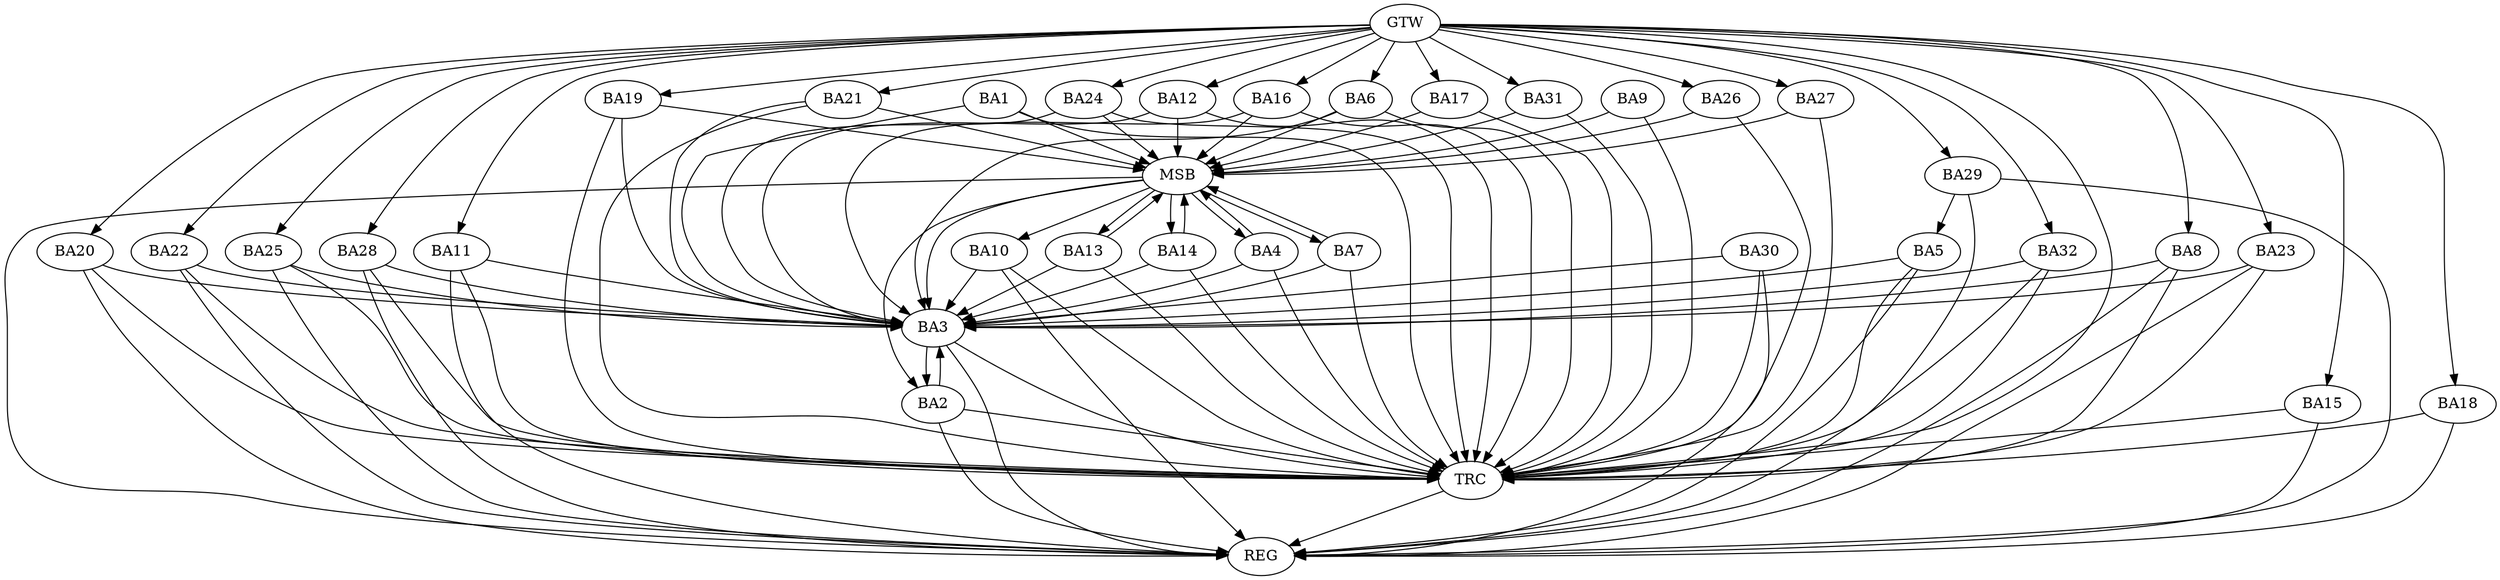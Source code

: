 strict digraph G {
  BA1 [ label="BA1" ];
  BA2 [ label="BA2" ];
  BA3 [ label="BA3" ];
  BA4 [ label="BA4" ];
  BA5 [ label="BA5" ];
  BA6 [ label="BA6" ];
  BA7 [ label="BA7" ];
  BA8 [ label="BA8" ];
  BA9 [ label="BA9" ];
  BA10 [ label="BA10" ];
  BA11 [ label="BA11" ];
  BA12 [ label="BA12" ];
  BA13 [ label="BA13" ];
  BA14 [ label="BA14" ];
  BA15 [ label="BA15" ];
  BA16 [ label="BA16" ];
  BA17 [ label="BA17" ];
  BA18 [ label="BA18" ];
  BA19 [ label="BA19" ];
  BA20 [ label="BA20" ];
  BA21 [ label="BA21" ];
  BA22 [ label="BA22" ];
  BA23 [ label="BA23" ];
  BA24 [ label="BA24" ];
  BA25 [ label="BA25" ];
  BA26 [ label="BA26" ];
  BA27 [ label="BA27" ];
  BA28 [ label="BA28" ];
  BA29 [ label="BA29" ];
  BA30 [ label="BA30" ];
  BA31 [ label="BA31" ];
  BA32 [ label="BA32" ];
  GTW [ label="GTW" ];
  REG [ label="REG" ];
  MSB [ label="MSB" ];
  TRC [ label="TRC" ];
  BA3 -> BA2;
  BA8 -> BA3;
  BA10 -> BA3;
  BA23 -> BA3;
  BA29 -> BA5;
  GTW -> BA6;
  GTW -> BA8;
  GTW -> BA11;
  GTW -> BA12;
  GTW -> BA15;
  GTW -> BA16;
  GTW -> BA17;
  GTW -> BA18;
  GTW -> BA19;
  GTW -> BA20;
  GTW -> BA21;
  GTW -> BA22;
  GTW -> BA23;
  GTW -> BA24;
  GTW -> BA25;
  GTW -> BA26;
  GTW -> BA27;
  GTW -> BA28;
  GTW -> BA29;
  GTW -> BA31;
  GTW -> BA32;
  BA2 -> REG;
  BA3 -> REG;
  BA5 -> REG;
  BA8 -> REG;
  BA10 -> REG;
  BA11 -> REG;
  BA15 -> REG;
  BA18 -> REG;
  BA20 -> REG;
  BA22 -> REG;
  BA23 -> REG;
  BA25 -> REG;
  BA28 -> REG;
  BA29 -> REG;
  BA30 -> REG;
  BA32 -> REG;
  BA1 -> MSB;
  MSB -> BA2;
  MSB -> REG;
  BA4 -> MSB;
  MSB -> BA3;
  BA6 -> MSB;
  BA7 -> MSB;
  MSB -> BA4;
  BA9 -> MSB;
  BA12 -> MSB;
  BA13 -> MSB;
  BA14 -> MSB;
  MSB -> BA13;
  BA16 -> MSB;
  MSB -> BA14;
  BA17 -> MSB;
  MSB -> BA7;
  BA19 -> MSB;
  BA21 -> MSB;
  BA24 -> MSB;
  BA26 -> MSB;
  BA27 -> MSB;
  BA31 -> MSB;
  MSB -> BA10;
  BA1 -> TRC;
  BA2 -> TRC;
  BA3 -> TRC;
  BA4 -> TRC;
  BA5 -> TRC;
  BA6 -> TRC;
  BA7 -> TRC;
  BA8 -> TRC;
  BA9 -> TRC;
  BA10 -> TRC;
  BA11 -> TRC;
  BA12 -> TRC;
  BA13 -> TRC;
  BA14 -> TRC;
  BA15 -> TRC;
  BA16 -> TRC;
  BA17 -> TRC;
  BA18 -> TRC;
  BA19 -> TRC;
  BA20 -> TRC;
  BA21 -> TRC;
  BA22 -> TRC;
  BA23 -> TRC;
  BA24 -> TRC;
  BA25 -> TRC;
  BA26 -> TRC;
  BA27 -> TRC;
  BA28 -> TRC;
  BA29 -> TRC;
  BA30 -> TRC;
  BA31 -> TRC;
  BA32 -> TRC;
  GTW -> TRC;
  TRC -> REG;
  BA5 -> BA3;
  BA19 -> BA3;
  BA4 -> BA3;
  BA14 -> BA3;
  BA16 -> BA3;
  BA6 -> BA3;
  BA7 -> BA3;
  BA20 -> BA3;
  BA24 -> BA3;
  BA30 -> BA3;
  BA25 -> BA3;
  BA13 -> BA3;
  BA22 -> BA3;
  BA1 -> BA3;
  BA12 -> BA3;
  BA21 -> BA3;
  BA11 -> BA3;
  BA28 -> BA3;
  BA32 -> BA3;
  BA2 -> BA3;
}

